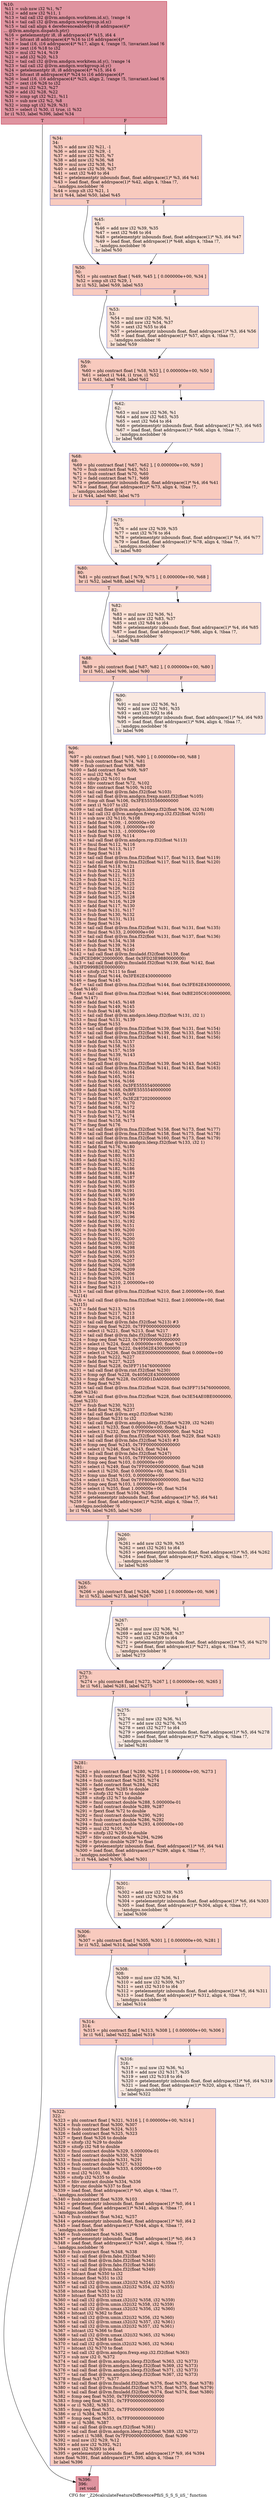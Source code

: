 digraph "CFG for '_Z26calculateFeatureDifferencePfiiS_S_S_S_iiS_' function" {
	label="CFG for '_Z26calculateFeatureDifferencePfiiS_S_S_S_iiS_' function";

	Node0x5ec3a20 [shape=record,color="#b70d28ff", style=filled, fillcolor="#b70d2870",label="{%10:\l  %11 = sub nsw i32 %1, %7\l  %12 = add nsw i32 %11, 1\l  %13 = tail call i32 @llvm.amdgcn.workitem.id.x(), !range !4\l  %14 = tail call i32 @llvm.amdgcn.workgroup.id.x()\l  %15 = tail call align 4 dereferenceable(64) i8 addrspace(4)*\l... @llvm.amdgcn.dispatch.ptr()\l  %16 = getelementptr i8, i8 addrspace(4)* %15, i64 4\l  %17 = bitcast i8 addrspace(4)* %16 to i16 addrspace(4)*\l  %18 = load i16, i16 addrspace(4)* %17, align 4, !range !5, !invariant.load !6\l  %19 = zext i16 %18 to i32\l  %20 = mul i32 %14, %19\l  %21 = add i32 %20, %13\l  %22 = tail call i32 @llvm.amdgcn.workitem.id.y(), !range !4\l  %23 = tail call i32 @llvm.amdgcn.workgroup.id.y()\l  %24 = getelementptr i8, i8 addrspace(4)* %15, i64 6\l  %25 = bitcast i8 addrspace(4)* %24 to i16 addrspace(4)*\l  %26 = load i16, i16 addrspace(4)* %25, align 2, !range !5, !invariant.load !6\l  %27 = zext i16 %26 to i32\l  %28 = mul i32 %23, %27\l  %29 = add i32 %28, %22\l  %30 = icmp sgt i32 %21, %11\l  %31 = sub nsw i32 %2, %8\l  %32 = icmp sgt i32 %29, %31\l  %33 = select i1 %30, i1 true, i1 %32\l  br i1 %33, label %396, label %34\l|{<s0>T|<s1>F}}"];
	Node0x5ec3a20:s0 -> Node0x5ec6060;
	Node0x5ec3a20:s1 -> Node0x5ec83b0;
	Node0x5ec83b0 [shape=record,color="#3d50c3ff", style=filled, fillcolor="#ef886b70",label="{%34:\l34:                                               \l  %35 = add nsw i32 %21, -1\l  %36 = add nsw i32 %29, -1\l  %37 = add nsw i32 %35, %7\l  %38 = add nsw i32 %36, %8\l  %39 = mul nsw i32 %38, %1\l  %40 = add nsw i32 %39, %37\l  %41 = sext i32 %40 to i64\l  %42 = getelementptr inbounds float, float addrspace(1)* %3, i64 %41\l  %43 = load float, float addrspace(1)* %42, align 4, !tbaa !7,\l... !amdgpu.noclobber !6\l  %44 = icmp slt i32 %21, 1\l  br i1 %44, label %50, label %45\l|{<s0>T|<s1>F}}"];
	Node0x5ec83b0:s0 -> Node0x5ec8c40;
	Node0x5ec83b0:s1 -> Node0x5ec8cd0;
	Node0x5ec8cd0 [shape=record,color="#3d50c3ff", style=filled, fillcolor="#f7b99e70",label="{%45:\l45:                                               \l  %46 = add nsw i32 %39, %35\l  %47 = sext i32 %46 to i64\l  %48 = getelementptr inbounds float, float addrspace(1)* %3, i64 %47\l  %49 = load float, float addrspace(1)* %48, align 4, !tbaa !7,\l... !amdgpu.noclobber !6\l  br label %50\l}"];
	Node0x5ec8cd0 -> Node0x5ec8c40;
	Node0x5ec8c40 [shape=record,color="#3d50c3ff", style=filled, fillcolor="#ef886b70",label="{%50:\l50:                                               \l  %51 = phi contract float [ %49, %45 ], [ 0.000000e+00, %34 ]\l  %52 = icmp slt i32 %29, 1\l  br i1 %52, label %59, label %53\l|{<s0>T|<s1>F}}"];
	Node0x5ec8c40:s0 -> Node0x5eca1f0;
	Node0x5ec8c40:s1 -> Node0x5eca280;
	Node0x5eca280 [shape=record,color="#3d50c3ff", style=filled, fillcolor="#f7b99e70",label="{%53:\l53:                                               \l  %54 = mul nsw i32 %36, %1\l  %55 = add nsw i32 %54, %37\l  %56 = sext i32 %55 to i64\l  %57 = getelementptr inbounds float, float addrspace(1)* %3, i64 %56\l  %58 = load float, float addrspace(1)* %57, align 4, !tbaa !7,\l... !amdgpu.noclobber !6\l  br label %59\l}"];
	Node0x5eca280 -> Node0x5eca1f0;
	Node0x5eca1f0 [shape=record,color="#3d50c3ff", style=filled, fillcolor="#ef886b70",label="{%59:\l59:                                               \l  %60 = phi contract float [ %58, %53 ], [ 0.000000e+00, %50 ]\l  %61 = select i1 %44, i1 true, i1 %52\l  br i1 %61, label %68, label %62\l|{<s0>T|<s1>F}}"];
	Node0x5eca1f0:s0 -> Node0x5eca830;
	Node0x5eca1f0:s1 -> Node0x5eca880;
	Node0x5eca880 [shape=record,color="#3d50c3ff", style=filled, fillcolor="#f1ccb870",label="{%62:\l62:                                               \l  %63 = mul nsw i32 %36, %1\l  %64 = add nsw i32 %63, %35\l  %65 = sext i32 %64 to i64\l  %66 = getelementptr inbounds float, float addrspace(1)* %3, i64 %65\l  %67 = load float, float addrspace(1)* %66, align 4, !tbaa !7,\l... !amdgpu.noclobber !6\l  br label %68\l}"];
	Node0x5eca880 -> Node0x5eca830;
	Node0x5eca830 [shape=record,color="#3d50c3ff", style=filled, fillcolor="#ef886b70",label="{%68:\l68:                                               \l  %69 = phi contract float [ %67, %62 ], [ 0.000000e+00, %59 ]\l  %70 = fsub contract float %43, %51\l  %71 = fsub contract float %70, %60\l  %72 = fadd contract float %71, %69\l  %73 = getelementptr inbounds float, float addrspace(1)* %4, i64 %41\l  %74 = load float, float addrspace(1)* %73, align 4, !tbaa !7,\l... !amdgpu.noclobber !6\l  br i1 %44, label %80, label %75\l|{<s0>T|<s1>F}}"];
	Node0x5eca830:s0 -> Node0x5ecb260;
	Node0x5eca830:s1 -> Node0x5ecb2f0;
	Node0x5ecb2f0 [shape=record,color="#3d50c3ff", style=filled, fillcolor="#f7b99e70",label="{%75:\l75:                                               \l  %76 = add nsw i32 %39, %35\l  %77 = sext i32 %76 to i64\l  %78 = getelementptr inbounds float, float addrspace(1)* %4, i64 %77\l  %79 = load float, float addrspace(1)* %78, align 4, !tbaa !7,\l... !amdgpu.noclobber !6\l  br label %80\l}"];
	Node0x5ecb2f0 -> Node0x5ecb260;
	Node0x5ecb260 [shape=record,color="#3d50c3ff", style=filled, fillcolor="#ef886b70",label="{%80:\l80:                                               \l  %81 = phi contract float [ %79, %75 ], [ 0.000000e+00, %68 ]\l  br i1 %52, label %88, label %82\l|{<s0>T|<s1>F}}"];
	Node0x5ecb260:s0 -> Node0x5ecb760;
	Node0x5ecb260:s1 -> Node0x5ecb7b0;
	Node0x5ecb7b0 [shape=record,color="#3d50c3ff", style=filled, fillcolor="#f7b99e70",label="{%82:\l82:                                               \l  %83 = mul nsw i32 %36, %1\l  %84 = add nsw i32 %83, %37\l  %85 = sext i32 %84 to i64\l  %86 = getelementptr inbounds float, float addrspace(1)* %4, i64 %85\l  %87 = load float, float addrspace(1)* %86, align 4, !tbaa !7,\l... !amdgpu.noclobber !6\l  br label %88\l}"];
	Node0x5ecb7b0 -> Node0x5ecb760;
	Node0x5ecb760 [shape=record,color="#3d50c3ff", style=filled, fillcolor="#ef886b70",label="{%88:\l88:                                               \l  %89 = phi contract float [ %87, %82 ], [ 0.000000e+00, %80 ]\l  br i1 %61, label %96, label %90\l|{<s0>T|<s1>F}}"];
	Node0x5ecb760:s0 -> Node0x5ecbcb0;
	Node0x5ecb760:s1 -> Node0x5ecbd00;
	Node0x5ecbd00 [shape=record,color="#3d50c3ff", style=filled, fillcolor="#f1ccb870",label="{%90:\l90:                                               \l  %91 = mul nsw i32 %36, %1\l  %92 = add nsw i32 %91, %35\l  %93 = sext i32 %92 to i64\l  %94 = getelementptr inbounds float, float addrspace(1)* %4, i64 %93\l  %95 = load float, float addrspace(1)* %94, align 4, !tbaa !7,\l... !amdgpu.noclobber !6\l  br label %96\l}"];
	Node0x5ecbd00 -> Node0x5ecbcb0;
	Node0x5ecbcb0 [shape=record,color="#3d50c3ff", style=filled, fillcolor="#ef886b70",label="{%96:\l96:                                               \l  %97 = phi contract float [ %95, %90 ], [ 0.000000e+00, %88 ]\l  %98 = fsub contract float %74, %81\l  %99 = fsub contract float %98, %89\l  %100 = fadd contract float %99, %97\l  %101 = mul i32 %8, %7\l  %102 = sitofp i32 %101 to float\l  %103 = fdiv contract float %72, %102\l  %104 = fdiv contract float %100, %102\l  %105 = tail call float @llvm.fabs.f32(float %103)\l  %106 = tail call float @llvm.amdgcn.frexp.mant.f32(float %105)\l  %107 = fcmp olt float %106, 0x3FE5555560000000\l  %108 = zext i1 %107 to i32\l  %109 = tail call float @llvm.amdgcn.ldexp.f32(float %106, i32 %108)\l  %110 = tail call i32 @llvm.amdgcn.frexp.exp.i32.f32(float %105)\l  %111 = sub nsw i32 %110, %108\l  %112 = fadd float %109, -1.000000e+00\l  %113 = fadd float %109, 1.000000e+00\l  %114 = fadd float %113, -1.000000e+00\l  %115 = fsub float %109, %114\l  %116 = tail call float @llvm.amdgcn.rcp.f32(float %113)\l  %117 = fmul float %112, %116\l  %118 = fmul float %113, %117\l  %119 = fneg float %118\l  %120 = tail call float @llvm.fma.f32(float %117, float %113, float %119)\l  %121 = tail call float @llvm.fma.f32(float %117, float %115, float %120)\l  %122 = fadd float %118, %121\l  %123 = fsub float %122, %118\l  %124 = fsub float %121, %123\l  %125 = fsub float %112, %122\l  %126 = fsub float %112, %125\l  %127 = fsub float %126, %122\l  %128 = fsub float %127, %124\l  %129 = fadd float %125, %128\l  %130 = fmul float %116, %129\l  %131 = fadd float %117, %130\l  %132 = fsub float %131, %117\l  %133 = fsub float %130, %132\l  %134 = fmul float %131, %131\l  %135 = fneg float %134\l  %136 = tail call float @llvm.fma.f32(float %131, float %131, float %135)\l  %137 = fmul float %133, 2.000000e+00\l  %138 = tail call float @llvm.fma.f32(float %131, float %137, float %136)\l  %139 = fadd float %134, %138\l  %140 = fsub float %139, %134\l  %141 = fsub float %138, %140\l  %142 = tail call float @llvm.fmuladd.f32(float %139, float\l... 0x3FCED89C20000000, float 0x3FD23E9880000000)\l  %143 = tail call float @llvm.fmuladd.f32(float %139, float %142, float\l... 0x3FD999BDE0000000)\l  %144 = sitofp i32 %111 to float\l  %145 = fmul float %144, 0x3FE62E4300000000\l  %146 = fneg float %145\l  %147 = tail call float @llvm.fma.f32(float %144, float 0x3FE62E4300000000,\l... float %146)\l  %148 = tail call float @llvm.fma.f32(float %144, float 0xBE205C6100000000,\l... float %147)\l  %149 = fadd float %145, %148\l  %150 = fsub float %149, %145\l  %151 = fsub float %148, %150\l  %152 = tail call float @llvm.amdgcn.ldexp.f32(float %131, i32 1)\l  %153 = fmul float %131, %139\l  %154 = fneg float %153\l  %155 = tail call float @llvm.fma.f32(float %139, float %131, float %154)\l  %156 = tail call float @llvm.fma.f32(float %139, float %133, float %155)\l  %157 = tail call float @llvm.fma.f32(float %141, float %131, float %156)\l  %158 = fadd float %153, %157\l  %159 = fsub float %158, %153\l  %160 = fsub float %157, %159\l  %161 = fmul float %139, %143\l  %162 = fneg float %161\l  %163 = tail call float @llvm.fma.f32(float %139, float %143, float %162)\l  %164 = tail call float @llvm.fma.f32(float %141, float %143, float %163)\l  %165 = fadd float %161, %164\l  %166 = fsub float %165, %161\l  %167 = fsub float %164, %166\l  %168 = fadd float %165, 0x3FE5555540000000\l  %169 = fadd float %168, 0xBFE5555540000000\l  %170 = fsub float %165, %169\l  %171 = fadd float %167, 0x3E2E720200000000\l  %172 = fadd float %171, %170\l  %173 = fadd float %168, %172\l  %174 = fsub float %173, %168\l  %175 = fsub float %172, %174\l  %176 = fmul float %158, %173\l  %177 = fneg float %176\l  %178 = tail call float @llvm.fma.f32(float %158, float %173, float %177)\l  %179 = tail call float @llvm.fma.f32(float %158, float %175, float %178)\l  %180 = tail call float @llvm.fma.f32(float %160, float %173, float %179)\l  %181 = tail call float @llvm.amdgcn.ldexp.f32(float %133, i32 1)\l  %182 = fadd float %176, %180\l  %183 = fsub float %182, %176\l  %184 = fsub float %180, %183\l  %185 = fadd float %152, %182\l  %186 = fsub float %185, %152\l  %187 = fsub float %182, %186\l  %188 = fadd float %181, %184\l  %189 = fadd float %188, %187\l  %190 = fadd float %185, %189\l  %191 = fsub float %190, %185\l  %192 = fsub float %189, %191\l  %193 = fadd float %149, %190\l  %194 = fsub float %193, %149\l  %195 = fsub float %193, %194\l  %196 = fsub float %149, %195\l  %197 = fsub float %190, %194\l  %198 = fadd float %197, %196\l  %199 = fadd float %151, %192\l  %200 = fsub float %199, %151\l  %201 = fsub float %199, %200\l  %202 = fsub float %151, %201\l  %203 = fsub float %192, %200\l  %204 = fadd float %203, %202\l  %205 = fadd float %199, %198\l  %206 = fadd float %193, %205\l  %207 = fsub float %206, %193\l  %208 = fsub float %205, %207\l  %209 = fadd float %204, %208\l  %210 = fadd float %206, %209\l  %211 = fsub float %210, %206\l  %212 = fsub float %209, %211\l  %213 = fmul float %210, 2.000000e+00\l  %214 = fneg float %213\l  %215 = tail call float @llvm.fma.f32(float %210, float 2.000000e+00, float\l... %214)\l  %216 = tail call float @llvm.fma.f32(float %212, float 2.000000e+00, float\l... %215)\l  %217 = fadd float %213, %216\l  %218 = fsub float %217, %213\l  %219 = fsub float %216, %218\l  %220 = tail call float @llvm.fabs.f32(float %213) #3\l  %221 = fcmp oeq float %220, 0x7FF0000000000000\l  %222 = select i1 %221, float %213, float %217\l  %223 = tail call float @llvm.fabs.f32(float %222) #3\l  %224 = fcmp oeq float %223, 0x7FF0000000000000\l  %225 = select i1 %224, float 0.000000e+00, float %219\l  %226 = fcmp oeq float %222, 0x40562E4300000000\l  %227 = select i1 %226, float 0x3EE0000000000000, float 0.000000e+00\l  %228 = fsub float %222, %227\l  %229 = fadd float %227, %225\l  %230 = fmul float %228, 0x3FF7154760000000\l  %231 = tail call float @llvm.rint.f32(float %230)\l  %232 = fcmp ogt float %228, 0x40562E4300000000\l  %233 = fcmp olt float %228, 0xC059D1DA00000000\l  %234 = fneg float %230\l  %235 = tail call float @llvm.fma.f32(float %228, float 0x3FF7154760000000,\l... float %234)\l  %236 = tail call float @llvm.fma.f32(float %228, float 0x3E54AE0BE0000000,\l... float %235)\l  %237 = fsub float %230, %231\l  %238 = fadd float %236, %237\l  %239 = tail call float @llvm.exp2.f32(float %238)\l  %240 = fptosi float %231 to i32\l  %241 = tail call float @llvm.amdgcn.ldexp.f32(float %239, i32 %240)\l  %242 = select i1 %233, float 0.000000e+00, float %241\l  %243 = select i1 %232, float 0x7FF0000000000000, float %242\l  %244 = tail call float @llvm.fma.f32(float %243, float %229, float %243)\l  %245 = tail call float @llvm.fabs.f32(float %243) #3\l  %246 = fcmp oeq float %245, 0x7FF0000000000000\l  %247 = select i1 %246, float %243, float %244\l  %248 = tail call float @llvm.fabs.f32(float %247)\l  %249 = fcmp oeq float %105, 0x7FF0000000000000\l  %250 = fcmp oeq float %103, 0.000000e+00\l  %251 = select i1 %249, float 0x7FF0000000000000, float %248\l  %252 = select i1 %250, float 0.000000e+00, float %251\l  %253 = fcmp uno float %103, 0.000000e+00\l  %254 = select i1 %253, float 0x7FF8000000000000, float %252\l  %255 = fcmp oeq float %103, 1.000000e+00\l  %256 = select i1 %255, float 1.000000e+00, float %254\l  %257 = fsub contract float %104, %256\l  %258 = getelementptr inbounds float, float addrspace(1)* %5, i64 %41\l  %259 = load float, float addrspace(1)* %258, align 4, !tbaa !7,\l... !amdgpu.noclobber !6\l  br i1 %44, label %265, label %260\l|{<s0>T|<s1>F}}"];
	Node0x5ecbcb0:s0 -> Node0x5ece020;
	Node0x5ecbcb0:s1 -> Node0x5ece0b0;
	Node0x5ece0b0 [shape=record,color="#3d50c3ff", style=filled, fillcolor="#f7b99e70",label="{%260:\l260:                                              \l  %261 = add nsw i32 %39, %35\l  %262 = sext i32 %261 to i64\l  %263 = getelementptr inbounds float, float addrspace(1)* %5, i64 %262\l  %264 = load float, float addrspace(1)* %263, align 4, !tbaa !7,\l... !amdgpu.noclobber !6\l  br label %265\l}"];
	Node0x5ece0b0 -> Node0x5ece020;
	Node0x5ece020 [shape=record,color="#3d50c3ff", style=filled, fillcolor="#ef886b70",label="{%265:\l265:                                              \l  %266 = phi contract float [ %264, %260 ], [ 0.000000e+00, %96 ]\l  br i1 %52, label %273, label %267\l|{<s0>T|<s1>F}}"];
	Node0x5ece020:s0 -> Node0x5ece520;
	Node0x5ece020:s1 -> Node0x5ece570;
	Node0x5ece570 [shape=record,color="#3d50c3ff", style=filled, fillcolor="#f7b99e70",label="{%267:\l267:                                              \l  %268 = mul nsw i32 %36, %1\l  %269 = add nsw i32 %268, %37\l  %270 = sext i32 %269 to i64\l  %271 = getelementptr inbounds float, float addrspace(1)* %5, i64 %270\l  %272 = load float, float addrspace(1)* %271, align 4, !tbaa !7,\l... !amdgpu.noclobber !6\l  br label %273\l}"];
	Node0x5ece570 -> Node0x5ece520;
	Node0x5ece520 [shape=record,color="#3d50c3ff", style=filled, fillcolor="#ef886b70",label="{%273:\l273:                                              \l  %274 = phi contract float [ %272, %267 ], [ 0.000000e+00, %265 ]\l  br i1 %61, label %281, label %275\l|{<s0>T|<s1>F}}"];
	Node0x5ece520:s0 -> Node0x5ed5630;
	Node0x5ece520:s1 -> Node0x5ed5680;
	Node0x5ed5680 [shape=record,color="#3d50c3ff", style=filled, fillcolor="#f1ccb870",label="{%275:\l275:                                              \l  %276 = mul nsw i32 %36, %1\l  %277 = add nsw i32 %276, %35\l  %278 = sext i32 %277 to i64\l  %279 = getelementptr inbounds float, float addrspace(1)* %5, i64 %278\l  %280 = load float, float addrspace(1)* %279, align 4, !tbaa !7,\l... !amdgpu.noclobber !6\l  br label %281\l}"];
	Node0x5ed5680 -> Node0x5ed5630;
	Node0x5ed5630 [shape=record,color="#3d50c3ff", style=filled, fillcolor="#ef886b70",label="{%281:\l281:                                              \l  %282 = phi contract float [ %280, %275 ], [ 0.000000e+00, %273 ]\l  %283 = fsub contract float %259, %266\l  %284 = fsub contract float %283, %274\l  %285 = fadd contract float %284, %282\l  %286 = fpext float %285 to double\l  %287 = sitofp i32 %21 to double\l  %288 = sitofp i32 %7 to double\l  %289 = fmul contract double %288, 5.000000e-01\l  %290 = fadd contract double %289, %287\l  %291 = fpext float %72 to double\l  %292 = fmul contract double %290, %291\l  %293 = fsub contract double %286, %292\l  %294 = fmul contract double %293, 4.000000e+00\l  %295 = mul i32 %101, %7\l  %296 = sitofp i32 %295 to double\l  %297 = fdiv contract double %294, %296\l  %298 = fptrunc double %297 to float\l  %299 = getelementptr inbounds float, float addrspace(1)* %6, i64 %41\l  %300 = load float, float addrspace(1)* %299, align 4, !tbaa !7,\l... !amdgpu.noclobber !6\l  br i1 %44, label %306, label %301\l|{<s0>T|<s1>F}}"];
	Node0x5ed5630:s0 -> Node0x5ed6550;
	Node0x5ed5630:s1 -> Node0x5ed65e0;
	Node0x5ed65e0 [shape=record,color="#3d50c3ff", style=filled, fillcolor="#f7b99e70",label="{%301:\l301:                                              \l  %302 = add nsw i32 %39, %35\l  %303 = sext i32 %302 to i64\l  %304 = getelementptr inbounds float, float addrspace(1)* %6, i64 %303\l  %305 = load float, float addrspace(1)* %304, align 4, !tbaa !7,\l... !amdgpu.noclobber !6\l  br label %306\l}"];
	Node0x5ed65e0 -> Node0x5ed6550;
	Node0x5ed6550 [shape=record,color="#3d50c3ff", style=filled, fillcolor="#ef886b70",label="{%306:\l306:                                              \l  %307 = phi contract float [ %305, %301 ], [ 0.000000e+00, %281 ]\l  br i1 %52, label %314, label %308\l|{<s0>T|<s1>F}}"];
	Node0x5ed6550:s0 -> Node0x5ed6a50;
	Node0x5ed6550:s1 -> Node0x5ed6aa0;
	Node0x5ed6aa0 [shape=record,color="#3d50c3ff", style=filled, fillcolor="#f7b99e70",label="{%308:\l308:                                              \l  %309 = mul nsw i32 %36, %1\l  %310 = add nsw i32 %309, %37\l  %311 = sext i32 %310 to i64\l  %312 = getelementptr inbounds float, float addrspace(1)* %6, i64 %311\l  %313 = load float, float addrspace(1)* %312, align 4, !tbaa !7,\l... !amdgpu.noclobber !6\l  br label %314\l}"];
	Node0x5ed6aa0 -> Node0x5ed6a50;
	Node0x5ed6a50 [shape=record,color="#3d50c3ff", style=filled, fillcolor="#ef886b70",label="{%314:\l314:                                              \l  %315 = phi contract float [ %313, %308 ], [ 0.000000e+00, %306 ]\l  br i1 %61, label %322, label %316\l|{<s0>T|<s1>F}}"];
	Node0x5ed6a50:s0 -> Node0x5ed6fa0;
	Node0x5ed6a50:s1 -> Node0x5ed6ff0;
	Node0x5ed6ff0 [shape=record,color="#3d50c3ff", style=filled, fillcolor="#f1ccb870",label="{%316:\l316:                                              \l  %317 = mul nsw i32 %36, %1\l  %318 = add nsw i32 %317, %35\l  %319 = sext i32 %318 to i64\l  %320 = getelementptr inbounds float, float addrspace(1)* %6, i64 %319\l  %321 = load float, float addrspace(1)* %320, align 4, !tbaa !7,\l... !amdgpu.noclobber !6\l  br label %322\l}"];
	Node0x5ed6ff0 -> Node0x5ed6fa0;
	Node0x5ed6fa0 [shape=record,color="#3d50c3ff", style=filled, fillcolor="#ef886b70",label="{%322:\l322:                                              \l  %323 = phi contract float [ %321, %316 ], [ 0.000000e+00, %314 ]\l  %324 = fsub contract float %300, %307\l  %325 = fsub contract float %324, %315\l  %326 = fadd contract float %325, %323\l  %327 = fpext float %326 to double\l  %328 = sitofp i32 %29 to double\l  %329 = sitofp i32 %8 to double\l  %330 = fmul contract double %329, 5.000000e-01\l  %331 = fadd contract double %330, %328\l  %332 = fmul contract double %331, %291\l  %333 = fsub contract double %327, %332\l  %334 = fmul contract double %333, 4.000000e+00\l  %335 = mul i32 %101, %8\l  %336 = sitofp i32 %335 to double\l  %337 = fdiv contract double %334, %336\l  %338 = fptrunc double %337 to float\l  %339 = load float, float addrspace(1)* %0, align 4, !tbaa !7,\l... !amdgpu.noclobber !6\l  %340 = fsub contract float %339, %103\l  %341 = getelementptr inbounds float, float addrspace(1)* %0, i64 1\l  %342 = load float, float addrspace(1)* %341, align 4, !tbaa !7,\l... !amdgpu.noclobber !6\l  %343 = fsub contract float %342, %257\l  %344 = getelementptr inbounds float, float addrspace(1)* %0, i64 2\l  %345 = load float, float addrspace(1)* %344, align 4, !tbaa !7,\l... !amdgpu.noclobber !6\l  %346 = fsub contract float %345, %298\l  %347 = getelementptr inbounds float, float addrspace(1)* %0, i64 3\l  %348 = load float, float addrspace(1)* %347, align 4, !tbaa !7,\l... !amdgpu.noclobber !6\l  %349 = fsub contract float %348, %338\l  %350 = tail call float @llvm.fabs.f32(float %340)\l  %351 = tail call float @llvm.fabs.f32(float %343)\l  %352 = tail call float @llvm.fabs.f32(float %346)\l  %353 = tail call float @llvm.fabs.f32(float %349)\l  %354 = bitcast float %350 to i32\l  %355 = bitcast float %351 to i32\l  %356 = tail call i32 @llvm.umax.i32(i32 %354, i32 %355)\l  %357 = tail call i32 @llvm.umin.i32(i32 %354, i32 %355)\l  %358 = bitcast float %352 to i32\l  %359 = bitcast float %353 to i32\l  %360 = tail call i32 @llvm.umax.i32(i32 %358, i32 %359)\l  %361 = tail call i32 @llvm.umin.i32(i32 %358, i32 %359)\l  %362 = tail call i32 @llvm.umax.i32(i32 %356, i32 %360)\l  %363 = bitcast i32 %362 to float\l  %364 = tail call i32 @llvm.umin.i32(i32 %356, i32 %360)\l  %365 = tail call i32 @llvm.umax.i32(i32 %357, i32 %361)\l  %366 = tail call i32 @llvm.umin.i32(i32 %357, i32 %361)\l  %367 = bitcast i32 %366 to float\l  %368 = tail call i32 @llvm.umax.i32(i32 %365, i32 %364)\l  %369 = bitcast i32 %368 to float\l  %370 = tail call i32 @llvm.umin.i32(i32 %365, i32 %364)\l  %371 = bitcast i32 %370 to float\l  %372 = tail call i32 @llvm.amdgcn.frexp.exp.i32.f32(float %363)\l  %373 = sub nsw i32 0, %372\l  %374 = tail call float @llvm.amdgcn.ldexp.f32(float %363, i32 %373)\l  %375 = tail call float @llvm.amdgcn.ldexp.f32(float %369, i32 %373)\l  %376 = tail call float @llvm.amdgcn.ldexp.f32(float %371, i32 %373)\l  %377 = tail call float @llvm.amdgcn.ldexp.f32(float %367, i32 %373)\l  %378 = fmul float %377, %377\l  %379 = tail call float @llvm.fmuladd.f32(float %376, float %376, float %378)\l  %380 = tail call float @llvm.fmuladd.f32(float %375, float %375, float %379)\l  %381 = tail call float @llvm.fmuladd.f32(float %374, float %374, float %380)\l  %382 = fcmp oeq float %350, 0x7FF0000000000000\l  %383 = fcmp oeq float %351, 0x7FF0000000000000\l  %384 = or i1 %382, %383\l  %385 = fcmp oeq float %352, 0x7FF0000000000000\l  %386 = or i1 %384, %385\l  %387 = fcmp oeq float %353, 0x7FF0000000000000\l  %388 = or i1 %386, %387\l  %389 = tail call float @llvm.sqrt.f32(float %381)\l  %390 = tail call float @llvm.amdgcn.ldexp.f32(float %389, i32 %372)\l  %391 = select i1 %388, float 0x7FF0000000000000, float %390\l  %392 = mul nsw i32 %29, %12\l  %393 = add nsw i32 %392, %21\l  %394 = sext i32 %393 to i64\l  %395 = getelementptr inbounds float, float addrspace(1)* %9, i64 %394\l  store float %391, float addrspace(1)* %395, align 4, !tbaa !7\l  br label %396\l}"];
	Node0x5ed6fa0 -> Node0x5ec6060;
	Node0x5ec6060 [shape=record,color="#b70d28ff", style=filled, fillcolor="#b70d2870",label="{%396:\l396:                                              \l  ret void\l}"];
}
